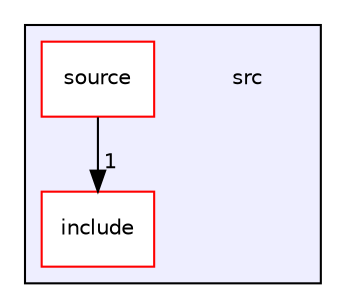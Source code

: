 digraph "/src/src" {
  compound=true
  node [ fontsize="10", fontname="Helvetica"];
  edge [ labelfontsize="10", labelfontname="Helvetica"];
  subgraph clusterdir_68267d1309a1af8e8297ef4c3efbcdba {
    graph [ bgcolor="#eeeeff", pencolor="black", label="" URL="dir_68267d1309a1af8e8297ef4c3efbcdba.html"];
    dir_68267d1309a1af8e8297ef4c3efbcdba [shape=plaintext label="src"];
    dir_b0856f6b0d80ccb263b2f415c91f9e17 [shape=box label="include" color="red" fillcolor="white" style="filled" URL="dir_b0856f6b0d80ccb263b2f415c91f9e17.html"];
    dir_94e7a0fbe7f8eaf7f05ee7b02c647e9f [shape=box label="source" color="red" fillcolor="white" style="filled" URL="dir_94e7a0fbe7f8eaf7f05ee7b02c647e9f.html"];
  }
  dir_94e7a0fbe7f8eaf7f05ee7b02c647e9f->dir_b0856f6b0d80ccb263b2f415c91f9e17 [headlabel="1", labeldistance=1.5 headhref="dir_000007_000001.html"];
}
